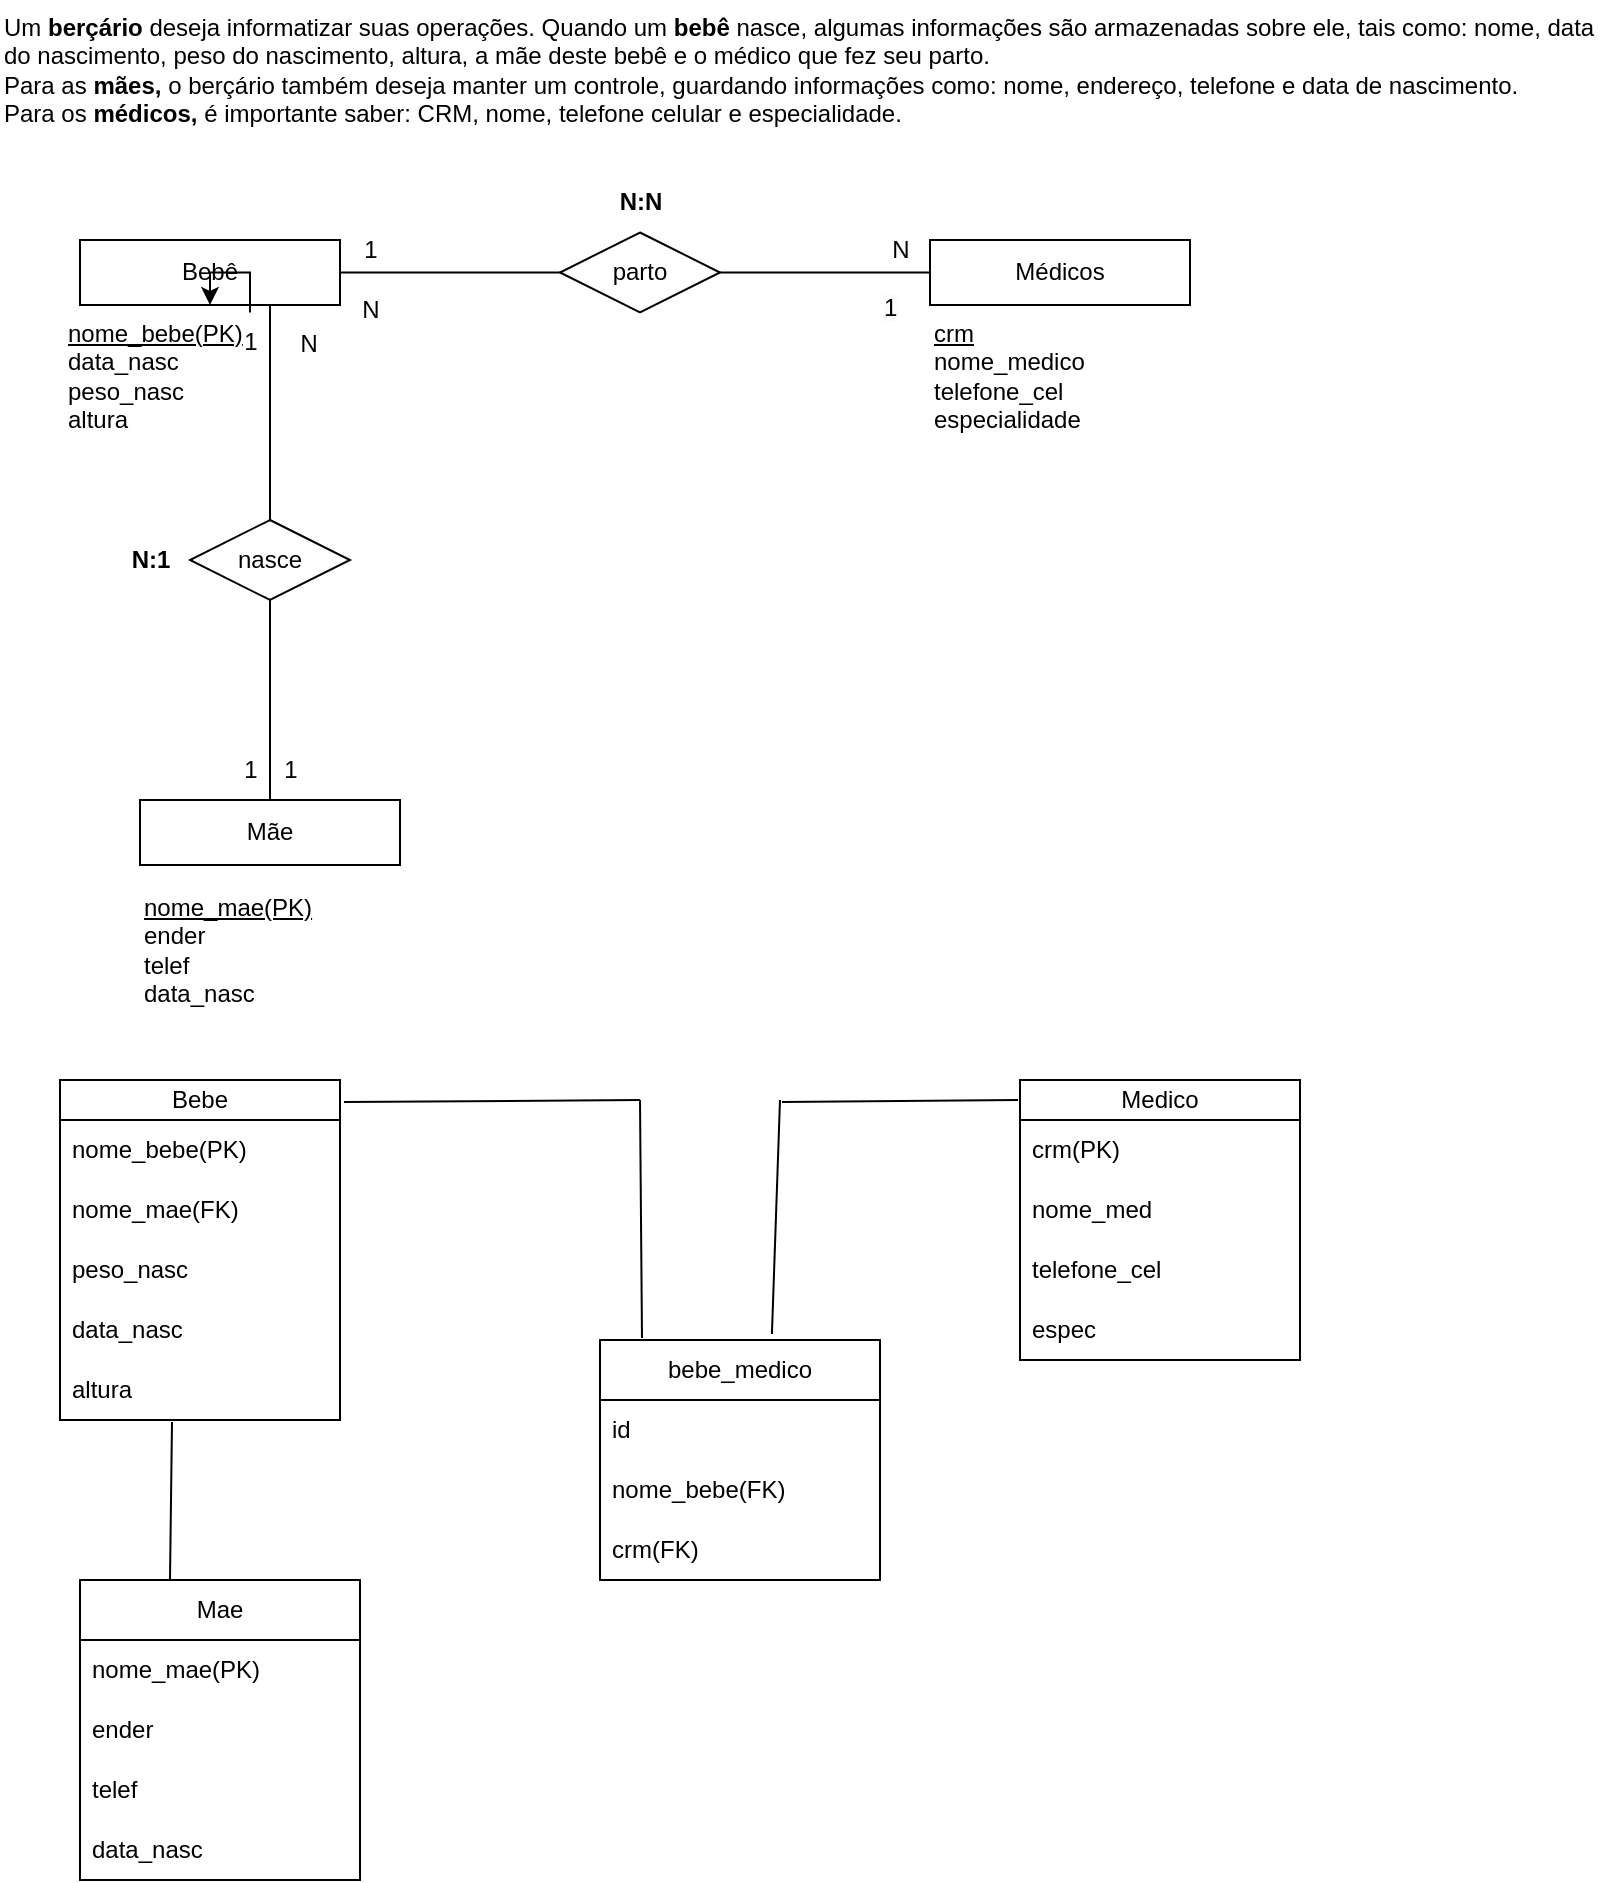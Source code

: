 <mxfile version="20.8.10" type="device"><diagram name="Page-1" id="NQVorMMX7-qkFhY1C5ZE"><mxGraphModel dx="1038" dy="707" grid="1" gridSize="10" guides="1" tooltips="1" connect="1" arrows="1" fold="1" page="1" pageScale="1" pageWidth="827" pageHeight="1169" math="0" shadow="0"><root><mxCell id="0"/><mxCell id="1" parent="0"/><mxCell id="uiueB3pxeh1sKKHhI_2U-1" value="Um&lt;b&gt; berçário&lt;/b&gt; deseja informatizar suas operações.&amp;nbsp;Quando um &lt;b&gt;bebê &lt;/b&gt;nasce, algumas informações são armazenadas sobre ele, tais como: nome,&amp;nbsp;data do nascimento, peso do nascimento, altura,&amp;nbsp;a mãe deste bebê e o médico que fez seu parto.&lt;br&gt;Para as &lt;b&gt;mães,&lt;/b&gt; o berçário também deseja manter um controle, guardando informações como: nome, endereço, telefone e data de nascimento.&lt;br&gt;Para os &lt;b&gt;médicos,&lt;/b&gt; é importante saber: CRM, nome, telefone celular e especialidade." style="text;whiteSpace=wrap;html=1;" parent="1" vertex="1"><mxGeometry width="810" height="70" as="geometry"/></mxCell><mxCell id="uiueB3pxeh1sKKHhI_2U-4" value="Bebê" style="rounded=0;whiteSpace=wrap;html=1;" parent="1" vertex="1"><mxGeometry x="40" y="120" width="130" height="32.5" as="geometry"/></mxCell><mxCell id="uiueB3pxeh1sKKHhI_2U-6" value="&lt;u&gt;nome_bebe(PK)&lt;/u&gt;&lt;br&gt;data_nasc&lt;br&gt;peso_nasc&lt;br&gt;altura" style="text;html=1;align=left;verticalAlign=middle;resizable=0;points=[];autosize=1;strokeColor=none;fillColor=none;" parent="1" vertex="1"><mxGeometry x="32" y="152.5" width="110" height="70" as="geometry"/></mxCell><mxCell id="uiueB3pxeh1sKKHhI_2U-15" style="edgeStyle=orthogonalEdgeStyle;rounded=0;orthogonalLoop=1;jettySize=auto;html=1;entryX=0.75;entryY=1;entryDx=0;entryDy=0;endArrow=none;endFill=0;startArrow=none;" parent="1" source="uiueB3pxeh1sKKHhI_2U-24" target="uiueB3pxeh1sKKHhI_2U-4" edge="1"><mxGeometry relative="1" as="geometry"><Array as="points"><mxPoint x="135" y="153"/></Array></mxGeometry></mxCell><mxCell id="uiueB3pxeh1sKKHhI_2U-10" value="Mãe" style="rounded=0;whiteSpace=wrap;html=1;" parent="1" vertex="1"><mxGeometry x="70" y="400" width="130" height="32.5" as="geometry"/></mxCell><mxCell id="uiueB3pxeh1sKKHhI_2U-11" value="&lt;u&gt;nome_mae(PK)&lt;/u&gt;&lt;br&gt;ender&lt;br&gt;telef&lt;br&gt;data_nasc" style="text;html=1;align=left;verticalAlign=middle;resizable=0;points=[];autosize=1;strokeColor=none;fillColor=none;" parent="1" vertex="1"><mxGeometry x="70" y="440" width="110" height="70" as="geometry"/></mxCell><mxCell id="uiueB3pxeh1sKKHhI_2U-16" style="edgeStyle=orthogonalEdgeStyle;rounded=0;orthogonalLoop=1;jettySize=auto;html=1;endArrow=none;endFill=0;" parent="1" source="uiueB3pxeh1sKKHhI_2U-12" target="uiueB3pxeh1sKKHhI_2U-4" edge="1"><mxGeometry relative="1" as="geometry"/></mxCell><mxCell id="uiueB3pxeh1sKKHhI_2U-12" value="Médicos" style="rounded=0;whiteSpace=wrap;html=1;" parent="1" vertex="1"><mxGeometry x="465" y="120" width="130" height="32.5" as="geometry"/></mxCell><mxCell id="uiueB3pxeh1sKKHhI_2U-13" value="&lt;u&gt;crm&lt;/u&gt;&lt;br&gt;nome_medico&lt;br&gt;telefone_cel&lt;br&gt;especialidade" style="text;html=1;align=left;verticalAlign=middle;resizable=0;points=[];autosize=1;strokeColor=none;fillColor=none;" parent="1" vertex="1"><mxGeometry x="465" y="152.5" width="100" height="70" as="geometry"/></mxCell><mxCell id="uiueB3pxeh1sKKHhI_2U-17" value="parto" style="rhombus;whiteSpace=wrap;html=1;" parent="1" vertex="1"><mxGeometry x="280" y="116.25" width="80" height="40" as="geometry"/></mxCell><mxCell id="uiueB3pxeh1sKKHhI_2U-18" value="N" style="text;html=1;align=center;verticalAlign=middle;resizable=0;points=[];autosize=1;strokeColor=none;fillColor=none;" parent="1" vertex="1"><mxGeometry x="435" y="110" width="30" height="30" as="geometry"/></mxCell><mxCell id="uiueB3pxeh1sKKHhI_2U-19" value="1" style="text;html=1;align=center;verticalAlign=middle;resizable=0;points=[];autosize=1;strokeColor=none;fillColor=none;" parent="1" vertex="1"><mxGeometry x="170" y="110" width="30" height="30" as="geometry"/></mxCell><mxCell id="uiueB3pxeh1sKKHhI_2U-20" value="&lt;span style=&quot;color: rgb(0, 0, 0); font-family: Helvetica; font-size: 12px; font-style: normal; font-variant-ligatures: normal; font-variant-caps: normal; font-weight: 400; letter-spacing: normal; orphans: 2; text-align: center; text-indent: 0px; text-transform: none; widows: 2; word-spacing: 0px; -webkit-text-stroke-width: 0px; background-color: rgb(251, 251, 251); text-decoration-thickness: initial; text-decoration-style: initial; text-decoration-color: initial; float: none; display: inline !important;&quot;&gt;1&lt;/span&gt;" style="text;whiteSpace=wrap;html=1;" parent="1" vertex="1"><mxGeometry x="440" y="140" width="50" height="40" as="geometry"/></mxCell><mxCell id="uiueB3pxeh1sKKHhI_2U-21" value="N" style="text;html=1;align=center;verticalAlign=middle;resizable=0;points=[];autosize=1;strokeColor=none;fillColor=none;" parent="1" vertex="1"><mxGeometry x="170" y="140" width="30" height="30" as="geometry"/></mxCell><mxCell id="uiueB3pxeh1sKKHhI_2U-23" value="&lt;b&gt;N:N&lt;/b&gt;" style="text;html=1;align=center;verticalAlign=middle;resizable=0;points=[];autosize=1;strokeColor=none;fillColor=none;" parent="1" vertex="1"><mxGeometry x="300" y="86.25" width="40" height="30" as="geometry"/></mxCell><mxCell id="uiueB3pxeh1sKKHhI_2U-26" value="" style="edgeStyle=orthogonalEdgeStyle;rounded=0;orthogonalLoop=1;jettySize=auto;html=1;endArrow=none;endFill=0;" parent="1" source="uiueB3pxeh1sKKHhI_2U-24" target="uiueB3pxeh1sKKHhI_2U-10" edge="1"><mxGeometry relative="1" as="geometry"/></mxCell><mxCell id="uiueB3pxeh1sKKHhI_2U-24" value="nasce" style="rhombus;whiteSpace=wrap;html=1;" parent="1" vertex="1"><mxGeometry x="95" y="260" width="80" height="40" as="geometry"/></mxCell><mxCell id="uiueB3pxeh1sKKHhI_2U-27" value="1" style="text;html=1;align=center;verticalAlign=middle;resizable=0;points=[];autosize=1;strokeColor=none;fillColor=none;" parent="1" vertex="1"><mxGeometry x="130" y="370" width="30" height="30" as="geometry"/></mxCell><mxCell id="uiueB3pxeh1sKKHhI_2U-28" value="N" style="text;html=1;align=center;verticalAlign=middle;resizable=0;points=[];autosize=1;strokeColor=none;fillColor=none;rotation=180;" parent="1" vertex="1"><mxGeometry x="140" y="156.25" width="30" height="30" as="geometry"/></mxCell><mxCell id="njQhFNLf3W23zS4i5nTm-5" value="" style="edgeStyle=orthogonalEdgeStyle;rounded=0;orthogonalLoop=1;jettySize=auto;html=1;" edge="1" parent="1" source="uiueB3pxeh1sKKHhI_2U-29" target="uiueB3pxeh1sKKHhI_2U-4"><mxGeometry relative="1" as="geometry"/></mxCell><mxCell id="uiueB3pxeh1sKKHhI_2U-29" value="1" style="text;html=1;align=center;verticalAlign=middle;resizable=0;points=[];autosize=1;strokeColor=none;fillColor=none;" parent="1" vertex="1"><mxGeometry x="110" y="156.25" width="30" height="30" as="geometry"/></mxCell><mxCell id="uiueB3pxeh1sKKHhI_2U-30" value="1" style="text;html=1;align=center;verticalAlign=middle;resizable=0;points=[];autosize=1;strokeColor=none;fillColor=none;" parent="1" vertex="1"><mxGeometry x="110" y="370" width="30" height="30" as="geometry"/></mxCell><mxCell id="uiueB3pxeh1sKKHhI_2U-32" value="&lt;b&gt;N:1&lt;/b&gt;" style="text;html=1;align=center;verticalAlign=middle;resizable=0;points=[];autosize=1;strokeColor=none;fillColor=none;" parent="1" vertex="1"><mxGeometry x="55" y="265" width="40" height="30" as="geometry"/></mxCell><mxCell id="njQhFNLf3W23zS4i5nTm-19" style="edgeStyle=none;rounded=0;orthogonalLoop=1;jettySize=auto;html=1;exitX=1.014;exitY=0.065;exitDx=0;exitDy=0;exitPerimeter=0;endArrow=none;endFill=0;" edge="1" parent="1" source="njQhFNLf3W23zS4i5nTm-1"><mxGeometry relative="1" as="geometry"><mxPoint x="320" y="550" as="targetPoint"/></mxGeometry></mxCell><mxCell id="njQhFNLf3W23zS4i5nTm-1" value="Bebe" style="swimlane;fontStyle=0;childLayout=stackLayout;horizontal=1;startSize=20;horizontalStack=0;resizeParent=1;resizeParentMax=0;resizeLast=0;collapsible=1;marginBottom=0;whiteSpace=wrap;html=1;" vertex="1" parent="1"><mxGeometry x="30" y="540" width="140" height="170" as="geometry"/></mxCell><mxCell id="njQhFNLf3W23zS4i5nTm-2" value="nome_bebe(PK)" style="text;strokeColor=none;fillColor=none;align=left;verticalAlign=middle;spacingLeft=4;spacingRight=4;overflow=hidden;points=[[0,0.5],[1,0.5]];portConstraint=eastwest;rotatable=0;whiteSpace=wrap;html=1;" vertex="1" parent="njQhFNLf3W23zS4i5nTm-1"><mxGeometry y="20" width="140" height="30" as="geometry"/></mxCell><mxCell id="njQhFNLf3W23zS4i5nTm-3" value="nome_mae(FK)" style="text;strokeColor=none;fillColor=none;align=left;verticalAlign=middle;spacingLeft=4;spacingRight=4;overflow=hidden;points=[[0,0.5],[1,0.5]];portConstraint=eastwest;rotatable=0;whiteSpace=wrap;html=1;" vertex="1" parent="njQhFNLf3W23zS4i5nTm-1"><mxGeometry y="50" width="140" height="30" as="geometry"/></mxCell><mxCell id="njQhFNLf3W23zS4i5nTm-4" value="peso_nasc" style="text;strokeColor=none;fillColor=none;align=left;verticalAlign=middle;spacingLeft=4;spacingRight=4;overflow=hidden;points=[[0,0.5],[1,0.5]];portConstraint=eastwest;rotatable=0;whiteSpace=wrap;html=1;" vertex="1" parent="njQhFNLf3W23zS4i5nTm-1"><mxGeometry y="80" width="140" height="30" as="geometry"/></mxCell><mxCell id="njQhFNLf3W23zS4i5nTm-6" value="data_nasc&lt;span style=&quot;white-space: pre;&quot;&gt;&#9;&lt;/span&gt;" style="text;strokeColor=none;fillColor=none;align=left;verticalAlign=middle;spacingLeft=4;spacingRight=4;overflow=hidden;points=[[0,0.5],[1,0.5]];portConstraint=eastwest;rotatable=0;whiteSpace=wrap;html=1;" vertex="1" parent="njQhFNLf3W23zS4i5nTm-1"><mxGeometry y="110" width="140" height="30" as="geometry"/></mxCell><mxCell id="njQhFNLf3W23zS4i5nTm-8" value="altura" style="text;strokeColor=none;fillColor=none;align=left;verticalAlign=middle;spacingLeft=4;spacingRight=4;overflow=hidden;points=[[0,0.5],[1,0.5]];portConstraint=eastwest;rotatable=0;whiteSpace=wrap;html=1;" vertex="1" parent="njQhFNLf3W23zS4i5nTm-1"><mxGeometry y="140" width="140" height="30" as="geometry"/></mxCell><mxCell id="njQhFNLf3W23zS4i5nTm-9" value="bebe_medico" style="swimlane;fontStyle=0;childLayout=stackLayout;horizontal=1;startSize=30;horizontalStack=0;resizeParent=1;resizeParentMax=0;resizeLast=0;collapsible=1;marginBottom=0;whiteSpace=wrap;html=1;fillColor=none;" vertex="1" parent="1"><mxGeometry x="300" y="670" width="140" height="120" as="geometry"/></mxCell><mxCell id="njQhFNLf3W23zS4i5nTm-10" value="id" style="text;strokeColor=none;fillColor=none;align=left;verticalAlign=middle;spacingLeft=4;spacingRight=4;overflow=hidden;points=[[0,0.5],[1,0.5]];portConstraint=eastwest;rotatable=0;whiteSpace=wrap;html=1;" vertex="1" parent="njQhFNLf3W23zS4i5nTm-9"><mxGeometry y="30" width="140" height="30" as="geometry"/></mxCell><mxCell id="njQhFNLf3W23zS4i5nTm-11" value="nome_bebe(FK)" style="text;strokeColor=none;fillColor=none;align=left;verticalAlign=middle;spacingLeft=4;spacingRight=4;overflow=hidden;points=[[0,0.5],[1,0.5]];portConstraint=eastwest;rotatable=0;whiteSpace=wrap;html=1;" vertex="1" parent="njQhFNLf3W23zS4i5nTm-9"><mxGeometry y="60" width="140" height="30" as="geometry"/></mxCell><mxCell id="njQhFNLf3W23zS4i5nTm-12" value="crm(FK)" style="text;strokeColor=none;fillColor=none;align=left;verticalAlign=middle;spacingLeft=4;spacingRight=4;overflow=hidden;points=[[0,0.5],[1,0.5]];portConstraint=eastwest;rotatable=0;whiteSpace=wrap;html=1;" vertex="1" parent="njQhFNLf3W23zS4i5nTm-9"><mxGeometry y="90" width="140" height="30" as="geometry"/></mxCell><mxCell id="njQhFNLf3W23zS4i5nTm-13" value="Medico" style="swimlane;fontStyle=0;childLayout=stackLayout;horizontal=1;startSize=20;horizontalStack=0;resizeParent=1;resizeParentMax=0;resizeLast=0;collapsible=1;marginBottom=0;whiteSpace=wrap;html=1;" vertex="1" parent="1"><mxGeometry x="510" y="540" width="140" height="140" as="geometry"/></mxCell><mxCell id="njQhFNLf3W23zS4i5nTm-14" value="crm(PK)" style="text;strokeColor=none;fillColor=none;align=left;verticalAlign=middle;spacingLeft=4;spacingRight=4;overflow=hidden;points=[[0,0.5],[1,0.5]];portConstraint=eastwest;rotatable=0;whiteSpace=wrap;html=1;" vertex="1" parent="njQhFNLf3W23zS4i5nTm-13"><mxGeometry y="20" width="140" height="30" as="geometry"/></mxCell><mxCell id="njQhFNLf3W23zS4i5nTm-15" value="nome_med" style="text;strokeColor=none;fillColor=none;align=left;verticalAlign=middle;spacingLeft=4;spacingRight=4;overflow=hidden;points=[[0,0.5],[1,0.5]];portConstraint=eastwest;rotatable=0;whiteSpace=wrap;html=1;" vertex="1" parent="njQhFNLf3W23zS4i5nTm-13"><mxGeometry y="50" width="140" height="30" as="geometry"/></mxCell><mxCell id="njQhFNLf3W23zS4i5nTm-16" value="telefone_cel&lt;span style=&quot;white-space: pre;&quot;&gt;&#9;&lt;/span&gt;" style="text;strokeColor=none;fillColor=none;align=left;verticalAlign=middle;spacingLeft=4;spacingRight=4;overflow=hidden;points=[[0,0.5],[1,0.5]];portConstraint=eastwest;rotatable=0;whiteSpace=wrap;html=1;" vertex="1" parent="njQhFNLf3W23zS4i5nTm-13"><mxGeometry y="80" width="140" height="30" as="geometry"/></mxCell><mxCell id="njQhFNLf3W23zS4i5nTm-17" value="espec" style="text;strokeColor=none;fillColor=none;align=left;verticalAlign=middle;spacingLeft=4;spacingRight=4;overflow=hidden;points=[[0,0.5],[1,0.5]];portConstraint=eastwest;rotatable=0;whiteSpace=wrap;html=1;" vertex="1" parent="njQhFNLf3W23zS4i5nTm-13"><mxGeometry y="110" width="140" height="30" as="geometry"/></mxCell><mxCell id="njQhFNLf3W23zS4i5nTm-20" style="edgeStyle=none;rounded=0;orthogonalLoop=1;jettySize=auto;html=1;exitX=1.014;exitY=0.065;exitDx=0;exitDy=0;exitPerimeter=0;endArrow=none;endFill=0;" edge="1" parent="1"><mxGeometry relative="1" as="geometry"><mxPoint x="509.02" y="550" as="targetPoint"/><mxPoint x="390.98" y="551.05" as="sourcePoint"/></mxGeometry></mxCell><mxCell id="njQhFNLf3W23zS4i5nTm-21" value="" style="endArrow=none;html=1;rounded=0;exitX=0.15;exitY=-0.008;exitDx=0;exitDy=0;exitPerimeter=0;" edge="1" parent="1" source="njQhFNLf3W23zS4i5nTm-9"><mxGeometry width="50" height="50" relative="1" as="geometry"><mxPoint x="295" y="585" as="sourcePoint"/><mxPoint x="320" y="550" as="targetPoint"/></mxGeometry></mxCell><mxCell id="njQhFNLf3W23zS4i5nTm-22" value="" style="endArrow=none;html=1;rounded=0;exitX=0.614;exitY=-0.025;exitDx=0;exitDy=0;exitPerimeter=0;" edge="1" parent="1" source="njQhFNLf3W23zS4i5nTm-9"><mxGeometry width="50" height="50" relative="1" as="geometry"><mxPoint x="305" y="595" as="sourcePoint"/><mxPoint x="390" y="550" as="targetPoint"/></mxGeometry></mxCell><mxCell id="njQhFNLf3W23zS4i5nTm-23" value="Mae" style="swimlane;fontStyle=0;childLayout=stackLayout;horizontal=1;startSize=30;horizontalStack=0;resizeParent=1;resizeParentMax=0;resizeLast=0;collapsible=1;marginBottom=0;whiteSpace=wrap;html=1;fillColor=none;" vertex="1" parent="1"><mxGeometry x="40" y="790" width="140" height="150" as="geometry"/></mxCell><mxCell id="njQhFNLf3W23zS4i5nTm-24" value="nome_mae(PK)" style="text;strokeColor=none;fillColor=none;align=left;verticalAlign=middle;spacingLeft=4;spacingRight=4;overflow=hidden;points=[[0,0.5],[1,0.5]];portConstraint=eastwest;rotatable=0;whiteSpace=wrap;html=1;" vertex="1" parent="njQhFNLf3W23zS4i5nTm-23"><mxGeometry y="30" width="140" height="30" as="geometry"/></mxCell><mxCell id="njQhFNLf3W23zS4i5nTm-25" value="ender&lt;span style=&quot;white-space: pre;&quot;&gt;&#9;&lt;/span&gt;" style="text;strokeColor=none;fillColor=none;align=left;verticalAlign=middle;spacingLeft=4;spacingRight=4;overflow=hidden;points=[[0,0.5],[1,0.5]];portConstraint=eastwest;rotatable=0;whiteSpace=wrap;html=1;" vertex="1" parent="njQhFNLf3W23zS4i5nTm-23"><mxGeometry y="60" width="140" height="30" as="geometry"/></mxCell><mxCell id="njQhFNLf3W23zS4i5nTm-26" value="telef" style="text;strokeColor=none;fillColor=none;align=left;verticalAlign=middle;spacingLeft=4;spacingRight=4;overflow=hidden;points=[[0,0.5],[1,0.5]];portConstraint=eastwest;rotatable=0;whiteSpace=wrap;html=1;" vertex="1" parent="njQhFNLf3W23zS4i5nTm-23"><mxGeometry y="90" width="140" height="30" as="geometry"/></mxCell><mxCell id="njQhFNLf3W23zS4i5nTm-27" value="data_nasc" style="text;strokeColor=none;fillColor=none;align=left;verticalAlign=middle;spacingLeft=4;spacingRight=4;overflow=hidden;points=[[0,0.5],[1,0.5]];portConstraint=eastwest;rotatable=0;whiteSpace=wrap;html=1;" vertex="1" parent="njQhFNLf3W23zS4i5nTm-23"><mxGeometry y="120" width="140" height="30" as="geometry"/></mxCell><mxCell id="njQhFNLf3W23zS4i5nTm-28" value="" style="endArrow=none;html=1;rounded=0;entryX=0.4;entryY=1.033;entryDx=0;entryDy=0;entryPerimeter=0;" edge="1" parent="1" target="njQhFNLf3W23zS4i5nTm-8"><mxGeometry width="50" height="50" relative="1" as="geometry"><mxPoint x="85" y="790" as="sourcePoint"/><mxPoint x="135" y="740" as="targetPoint"/></mxGeometry></mxCell></root></mxGraphModel></diagram></mxfile>